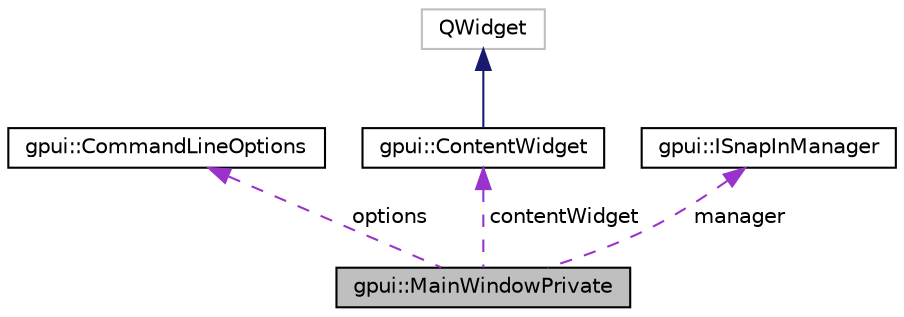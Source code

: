 digraph "gpui::MainWindowPrivate"
{
 // LATEX_PDF_SIZE
  edge [fontname="Helvetica",fontsize="10",labelfontname="Helvetica",labelfontsize="10"];
  node [fontname="Helvetica",fontsize="10",shape=record];
  Node1 [label="gpui::MainWindowPrivate",height=0.2,width=0.4,color="black", fillcolor="grey75", style="filled", fontcolor="black",tooltip=" "];
  Node2 -> Node1 [dir="back",color="darkorchid3",fontsize="10",style="dashed",label=" options" ,fontname="Helvetica"];
  Node2 [label="gpui::CommandLineOptions",height=0.2,width=0.4,color="black", fillcolor="white", style="filled",URL="$classgpui_1_1_command_line_options.html",tooltip=" "];
  Node3 -> Node1 [dir="back",color="darkorchid3",fontsize="10",style="dashed",label=" contentWidget" ,fontname="Helvetica"];
  Node3 [label="gpui::ContentWidget",height=0.2,width=0.4,color="black", fillcolor="white", style="filled",URL="$classgpui_1_1_content_widget.html",tooltip=" "];
  Node4 -> Node3 [dir="back",color="midnightblue",fontsize="10",style="solid",fontname="Helvetica"];
  Node4 [label="QWidget",height=0.2,width=0.4,color="grey75", fillcolor="white", style="filled",tooltip=" "];
  Node5 -> Node1 [dir="back",color="darkorchid3",fontsize="10",style="dashed",label=" manager" ,fontname="Helvetica"];
  Node5 [label="gpui::ISnapInManager",height=0.2,width=0.4,color="black", fillcolor="white", style="filled",URL="$classgpui_1_1_i_snap_in_manager.html",tooltip="class ISnapInManager Manages all the snap-ins in an application."];
}
